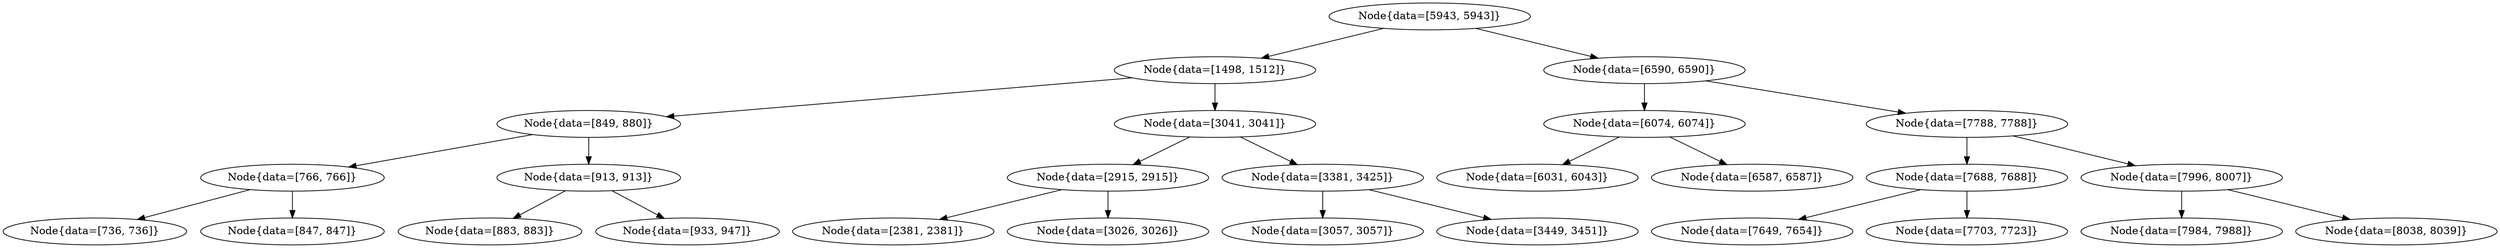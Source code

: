 digraph G{
1418315639 [label="Node{data=[5943, 5943]}"]
1418315639 -> 913746983
913746983 [label="Node{data=[1498, 1512]}"]
913746983 -> 1660451908
1660451908 [label="Node{data=[849, 880]}"]
1660451908 -> 1224064486
1224064486 [label="Node{data=[766, 766]}"]
1224064486 -> 1381857776
1381857776 [label="Node{data=[736, 736]}"]
1224064486 -> 1363800072
1363800072 [label="Node{data=[847, 847]}"]
1660451908 -> 1886567481
1886567481 [label="Node{data=[913, 913]}"]
1886567481 -> 361571676
361571676 [label="Node{data=[883, 883]}"]
1886567481 -> 749100260
749100260 [label="Node{data=[933, 947]}"]
913746983 -> 846274760
846274760 [label="Node{data=[3041, 3041]}"]
846274760 -> 1460126155
1460126155 [label="Node{data=[2915, 2915]}"]
1460126155 -> 727497138
727497138 [label="Node{data=[2381, 2381]}"]
1460126155 -> 889422145
889422145 [label="Node{data=[3026, 3026]}"]
846274760 -> 248483913
248483913 [label="Node{data=[3381, 3425]}"]
248483913 -> 1731137986
1731137986 [label="Node{data=[3057, 3057]}"]
248483913 -> 695248316
695248316 [label="Node{data=[3449, 3451]}"]
1418315639 -> 5255258
5255258 [label="Node{data=[6590, 6590]}"]
5255258 -> 1928312257
1928312257 [label="Node{data=[6074, 6074]}"]
1928312257 -> 1834031967
1834031967 [label="Node{data=[6031, 6043]}"]
1928312257 -> 1092619788
1092619788 [label="Node{data=[6587, 6587]}"]
5255258 -> 1089680530
1089680530 [label="Node{data=[7788, 7788]}"]
1089680530 -> 1337835760
1337835760 [label="Node{data=[7688, 7688]}"]
1337835760 -> 718512571
718512571 [label="Node{data=[7649, 7654]}"]
1337835760 -> 1807911555
1807911555 [label="Node{data=[7703, 7723]}"]
1089680530 -> 843867341
843867341 [label="Node{data=[7996, 8007]}"]
843867341 -> 324507700
324507700 [label="Node{data=[7984, 7988]}"]
843867341 -> 616443292
616443292 [label="Node{data=[8038, 8039]}"]
}